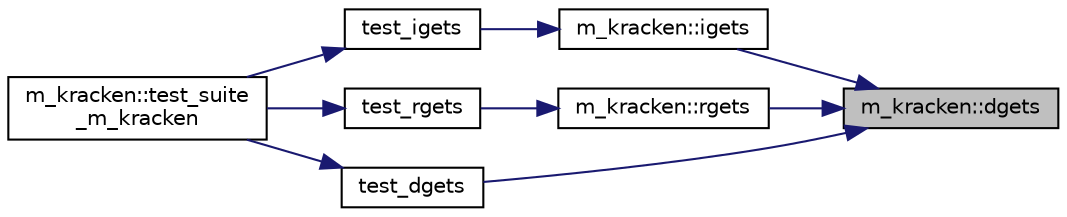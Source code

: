 digraph "m_kracken::dgets"
{
 // LATEX_PDF_SIZE
  edge [fontname="Helvetica",fontsize="10",labelfontname="Helvetica",labelfontsize="10"];
  node [fontname="Helvetica",fontsize="10",shape=record];
  rankdir="RL";
  Node1 [label="m_kracken::dgets",height=0.2,width=0.4,color="black", fillcolor="grey75", style="filled", fontcolor="black",tooltip=" "];
  Node1 -> Node2 [dir="back",color="midnightblue",fontsize="10",style="solid"];
  Node2 [label="m_kracken::igets",height=0.2,width=0.4,color="black", fillcolor="white", style="filled",URL="$namespacem__kracken.html#a3bf372282fcf75e6db26c8523676713e",tooltip=" "];
  Node2 -> Node3 [dir="back",color="midnightblue",fontsize="10",style="solid"];
  Node3 [label="test_igets",height=0.2,width=0.4,color="black", fillcolor="white", style="filled",URL="$M__kracken_8f90.html#af9d32524891d18cc375f42cf27b7068c",tooltip=" "];
  Node3 -> Node4 [dir="back",color="midnightblue",fontsize="10",style="solid"];
  Node4 [label="m_kracken::test_suite\l_m_kracken",height=0.2,width=0.4,color="black", fillcolor="white", style="filled",URL="$namespacem__kracken.html#a59f94cea5ef39553cb4765959f981e00",tooltip=" "];
  Node1 -> Node5 [dir="back",color="midnightblue",fontsize="10",style="solid"];
  Node5 [label="m_kracken::rgets",height=0.2,width=0.4,color="black", fillcolor="white", style="filled",URL="$namespacem__kracken.html#a2fd4c07856f16d7886f034746e38d49a",tooltip=" "];
  Node5 -> Node6 [dir="back",color="midnightblue",fontsize="10",style="solid"];
  Node6 [label="test_rgets",height=0.2,width=0.4,color="black", fillcolor="white", style="filled",URL="$M__kracken_8f90.html#ab753d15fffa4766915873cfdcf437e69",tooltip=" "];
  Node6 -> Node4 [dir="back",color="midnightblue",fontsize="10",style="solid"];
  Node1 -> Node7 [dir="back",color="midnightblue",fontsize="10",style="solid"];
  Node7 [label="test_dgets",height=0.2,width=0.4,color="black", fillcolor="white", style="filled",URL="$M__kracken_8f90.html#a50840e636315cd6416a5d66600898468",tooltip=" "];
  Node7 -> Node4 [dir="back",color="midnightblue",fontsize="10",style="solid"];
}
